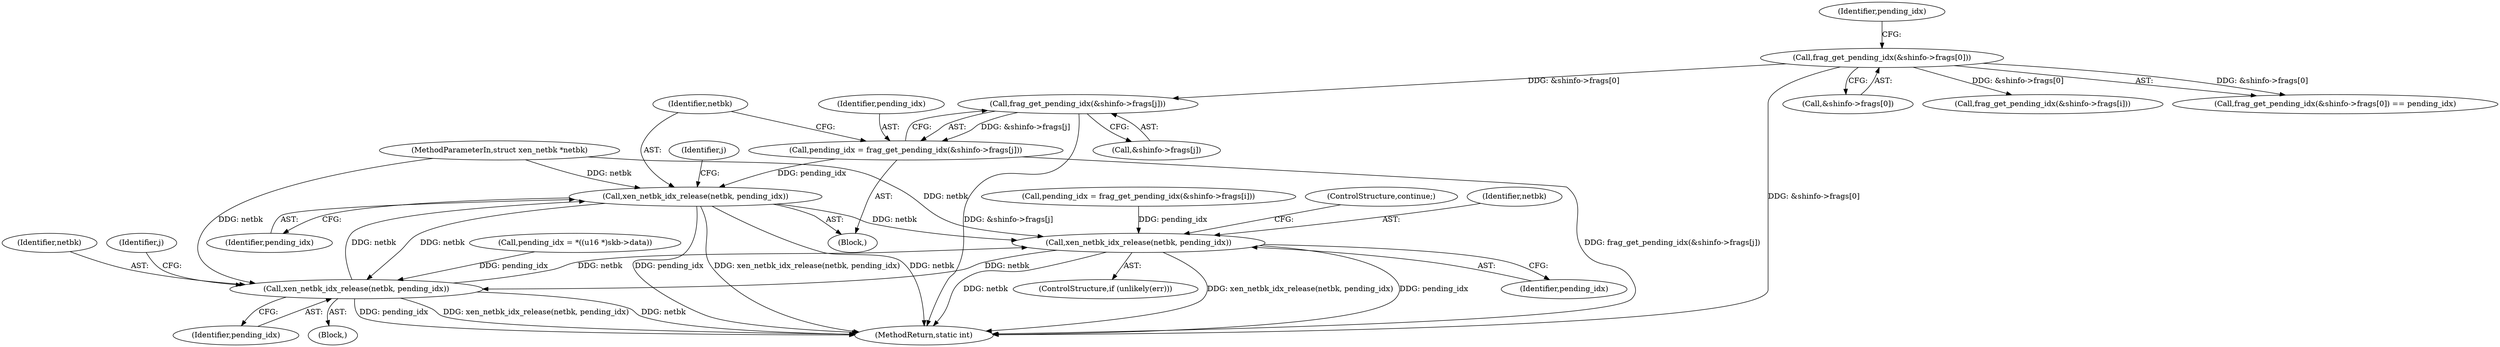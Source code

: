 digraph "1_linux_7d5145d8eb2b9791533ffe4dc003b129b9696c48_1@array" {
"1000301" [label="(Call,frag_get_pending_idx(&shinfo->frags[j]))"];
"1000197" [label="(Call,frag_get_pending_idx(&shinfo->frags[0]))"];
"1000299" [label="(Call,pending_idx = frag_get_pending_idx(&shinfo->frags[j]))"];
"1000308" [label="(Call,xen_netbk_idx_release(netbk, pending_idx))"];
"1000241" [label="(Call,xen_netbk_idx_release(netbk, pending_idx))"];
"1000286" [label="(Call,xen_netbk_idx_release(netbk, pending_idx))"];
"1000310" [label="(Identifier,pending_idx)"];
"1000242" [label="(Identifier,netbk)"];
"1000243" [label="(Identifier,pending_idx)"];
"1000309" [label="(Identifier,netbk)"];
"1000301" [label="(Call,frag_get_pending_idx(&shinfo->frags[j]))"];
"1000308" [label="(Call,xen_netbk_idx_release(netbk, pending_idx))"];
"1000298" [label="(Block,)"];
"1000214" [label="(Block,)"];
"1000198" [label="(Call,&shinfo->frags[0])"];
"1000302" [label="(Call,&shinfo->frags[j])"];
"1000220" [label="(Call,frag_get_pending_idx(&shinfo->frags[i]))"];
"1000322" [label="(MethodReturn,static int)"];
"1000244" [label="(ControlStructure,continue;)"];
"1000196" [label="(Call,frag_get_pending_idx(&shinfo->frags[0]) == pending_idx)"];
"1000299" [label="(Call,pending_idx = frag_get_pending_idx(&shinfo->frags[j]))"];
"1000109" [label="(MethodParameterIn,struct xen_netbk *netbk)"];
"1000278" [label="(Call,pending_idx = *((u16 *)skb->data))"];
"1000218" [label="(Call,pending_idx = frag_get_pending_idx(&shinfo->frags[i]))"];
"1000238" [label="(ControlStructure,if (unlikely(err)))"];
"1000287" [label="(Identifier,netbk)"];
"1000297" [label="(Identifier,j)"];
"1000286" [label="(Call,xen_netbk_idx_release(netbk, pending_idx))"];
"1000291" [label="(Identifier,j)"];
"1000241" [label="(Call,xen_netbk_idx_release(netbk, pending_idx))"];
"1000300" [label="(Identifier,pending_idx)"];
"1000197" [label="(Call,frag_get_pending_idx(&shinfo->frags[0]))"];
"1000204" [label="(Identifier,pending_idx)"];
"1000288" [label="(Identifier,pending_idx)"];
"1000301" -> "1000299"  [label="AST: "];
"1000301" -> "1000302"  [label="CFG: "];
"1000302" -> "1000301"  [label="AST: "];
"1000299" -> "1000301"  [label="CFG: "];
"1000301" -> "1000322"  [label="DDG: &shinfo->frags[j]"];
"1000301" -> "1000299"  [label="DDG: &shinfo->frags[j]"];
"1000197" -> "1000301"  [label="DDG: &shinfo->frags[0]"];
"1000197" -> "1000196"  [label="AST: "];
"1000197" -> "1000198"  [label="CFG: "];
"1000198" -> "1000197"  [label="AST: "];
"1000204" -> "1000197"  [label="CFG: "];
"1000197" -> "1000322"  [label="DDG: &shinfo->frags[0]"];
"1000197" -> "1000196"  [label="DDG: &shinfo->frags[0]"];
"1000197" -> "1000220"  [label="DDG: &shinfo->frags[0]"];
"1000299" -> "1000298"  [label="AST: "];
"1000300" -> "1000299"  [label="AST: "];
"1000309" -> "1000299"  [label="CFG: "];
"1000299" -> "1000322"  [label="DDG: frag_get_pending_idx(&shinfo->frags[j])"];
"1000299" -> "1000308"  [label="DDG: pending_idx"];
"1000308" -> "1000298"  [label="AST: "];
"1000308" -> "1000310"  [label="CFG: "];
"1000309" -> "1000308"  [label="AST: "];
"1000310" -> "1000308"  [label="AST: "];
"1000297" -> "1000308"  [label="CFG: "];
"1000308" -> "1000322"  [label="DDG: pending_idx"];
"1000308" -> "1000322"  [label="DDG: netbk"];
"1000308" -> "1000322"  [label="DDG: xen_netbk_idx_release(netbk, pending_idx)"];
"1000308" -> "1000241"  [label="DDG: netbk"];
"1000308" -> "1000286"  [label="DDG: netbk"];
"1000286" -> "1000308"  [label="DDG: netbk"];
"1000109" -> "1000308"  [label="DDG: netbk"];
"1000241" -> "1000238"  [label="AST: "];
"1000241" -> "1000243"  [label="CFG: "];
"1000242" -> "1000241"  [label="AST: "];
"1000243" -> "1000241"  [label="AST: "];
"1000244" -> "1000241"  [label="CFG: "];
"1000241" -> "1000322"  [label="DDG: netbk"];
"1000241" -> "1000322"  [label="DDG: xen_netbk_idx_release(netbk, pending_idx)"];
"1000241" -> "1000322"  [label="DDG: pending_idx"];
"1000286" -> "1000241"  [label="DDG: netbk"];
"1000109" -> "1000241"  [label="DDG: netbk"];
"1000218" -> "1000241"  [label="DDG: pending_idx"];
"1000241" -> "1000286"  [label="DDG: netbk"];
"1000286" -> "1000214"  [label="AST: "];
"1000286" -> "1000288"  [label="CFG: "];
"1000287" -> "1000286"  [label="AST: "];
"1000288" -> "1000286"  [label="AST: "];
"1000291" -> "1000286"  [label="CFG: "];
"1000286" -> "1000322"  [label="DDG: xen_netbk_idx_release(netbk, pending_idx)"];
"1000286" -> "1000322"  [label="DDG: netbk"];
"1000286" -> "1000322"  [label="DDG: pending_idx"];
"1000109" -> "1000286"  [label="DDG: netbk"];
"1000278" -> "1000286"  [label="DDG: pending_idx"];
}
